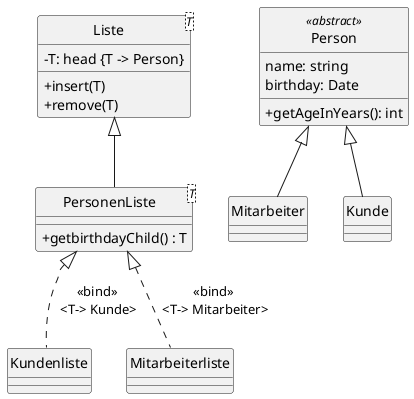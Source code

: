 @startuml
skinparam classAttributeIconSize 0
hide circle

class Liste<T> {
  - T: head {T -> Person}
  + insert(T)
  + remove(T)
}

class PersonenListe<T> {
  + getbirthdayChild() : T

}

Liste <|-- PersonenListe

class Person <<abstract>>{
   name: string
   birthday: Date
   + getAgeInYears(): int
}

Person <|-- Mitarbeiter
Person <|-- Kunde
PersonenListe <|.. Kundenliste  : <<bind>>\n <T-> Kunde>
PersonenListe <|.. Mitarbeiterliste : <<bind>>\n <T-> Mitarbeiter>
@enduml
